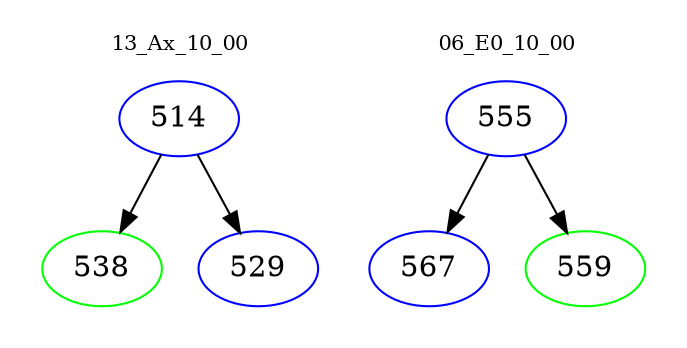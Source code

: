 digraph{
subgraph cluster_0 {
color = white
label = "13_Ax_10_00";
fontsize=10;
T0_514 [label="514", color="blue"]
T0_514 -> T0_538 [color="black"]
T0_538 [label="538", color="green"]
T0_514 -> T0_529 [color="black"]
T0_529 [label="529", color="blue"]
}
subgraph cluster_1 {
color = white
label = "06_E0_10_00";
fontsize=10;
T1_555 [label="555", color="blue"]
T1_555 -> T1_567 [color="black"]
T1_567 [label="567", color="blue"]
T1_555 -> T1_559 [color="black"]
T1_559 [label="559", color="green"]
}
}
